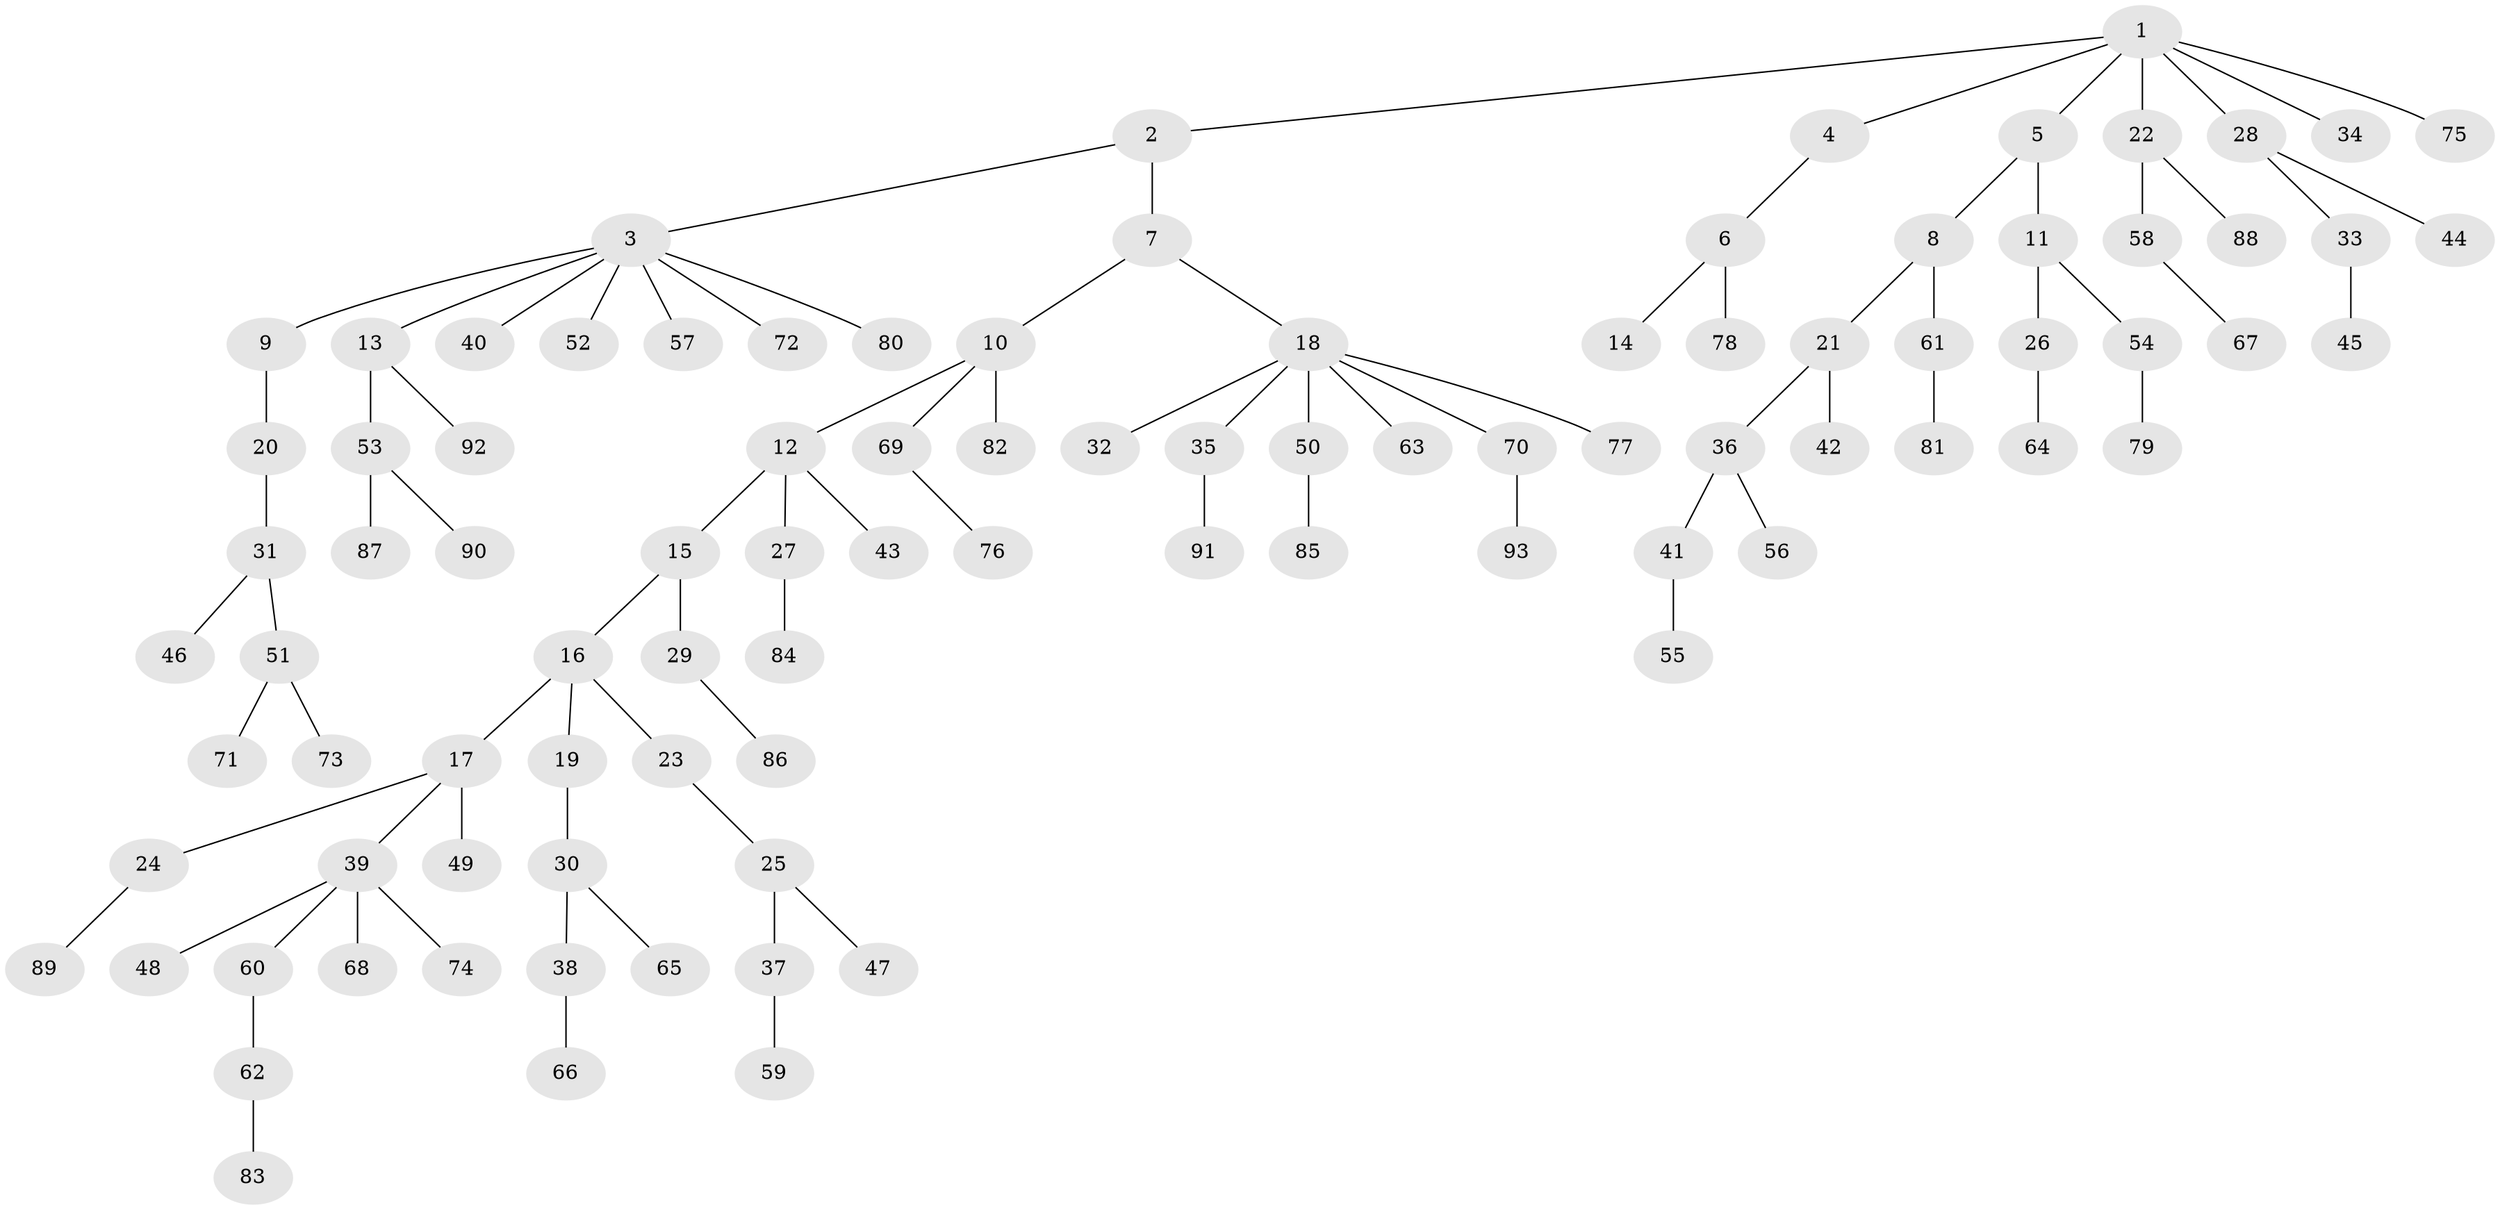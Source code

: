 // Generated by graph-tools (version 1.1) at 2025/02/03/09/25 03:02:16]
// undirected, 93 vertices, 92 edges
graph export_dot {
graph [start="1"]
  node [color=gray90,style=filled];
  1;
  2;
  3;
  4;
  5;
  6;
  7;
  8;
  9;
  10;
  11;
  12;
  13;
  14;
  15;
  16;
  17;
  18;
  19;
  20;
  21;
  22;
  23;
  24;
  25;
  26;
  27;
  28;
  29;
  30;
  31;
  32;
  33;
  34;
  35;
  36;
  37;
  38;
  39;
  40;
  41;
  42;
  43;
  44;
  45;
  46;
  47;
  48;
  49;
  50;
  51;
  52;
  53;
  54;
  55;
  56;
  57;
  58;
  59;
  60;
  61;
  62;
  63;
  64;
  65;
  66;
  67;
  68;
  69;
  70;
  71;
  72;
  73;
  74;
  75;
  76;
  77;
  78;
  79;
  80;
  81;
  82;
  83;
  84;
  85;
  86;
  87;
  88;
  89;
  90;
  91;
  92;
  93;
  1 -- 2;
  1 -- 4;
  1 -- 5;
  1 -- 22;
  1 -- 28;
  1 -- 34;
  1 -- 75;
  2 -- 3;
  2 -- 7;
  3 -- 9;
  3 -- 13;
  3 -- 40;
  3 -- 52;
  3 -- 57;
  3 -- 72;
  3 -- 80;
  4 -- 6;
  5 -- 8;
  5 -- 11;
  6 -- 14;
  6 -- 78;
  7 -- 10;
  7 -- 18;
  8 -- 21;
  8 -- 61;
  9 -- 20;
  10 -- 12;
  10 -- 69;
  10 -- 82;
  11 -- 26;
  11 -- 54;
  12 -- 15;
  12 -- 27;
  12 -- 43;
  13 -- 53;
  13 -- 92;
  15 -- 16;
  15 -- 29;
  16 -- 17;
  16 -- 19;
  16 -- 23;
  17 -- 24;
  17 -- 39;
  17 -- 49;
  18 -- 32;
  18 -- 35;
  18 -- 50;
  18 -- 63;
  18 -- 70;
  18 -- 77;
  19 -- 30;
  20 -- 31;
  21 -- 36;
  21 -- 42;
  22 -- 58;
  22 -- 88;
  23 -- 25;
  24 -- 89;
  25 -- 37;
  25 -- 47;
  26 -- 64;
  27 -- 84;
  28 -- 33;
  28 -- 44;
  29 -- 86;
  30 -- 38;
  30 -- 65;
  31 -- 46;
  31 -- 51;
  33 -- 45;
  35 -- 91;
  36 -- 41;
  36 -- 56;
  37 -- 59;
  38 -- 66;
  39 -- 48;
  39 -- 60;
  39 -- 68;
  39 -- 74;
  41 -- 55;
  50 -- 85;
  51 -- 71;
  51 -- 73;
  53 -- 87;
  53 -- 90;
  54 -- 79;
  58 -- 67;
  60 -- 62;
  61 -- 81;
  62 -- 83;
  69 -- 76;
  70 -- 93;
}
